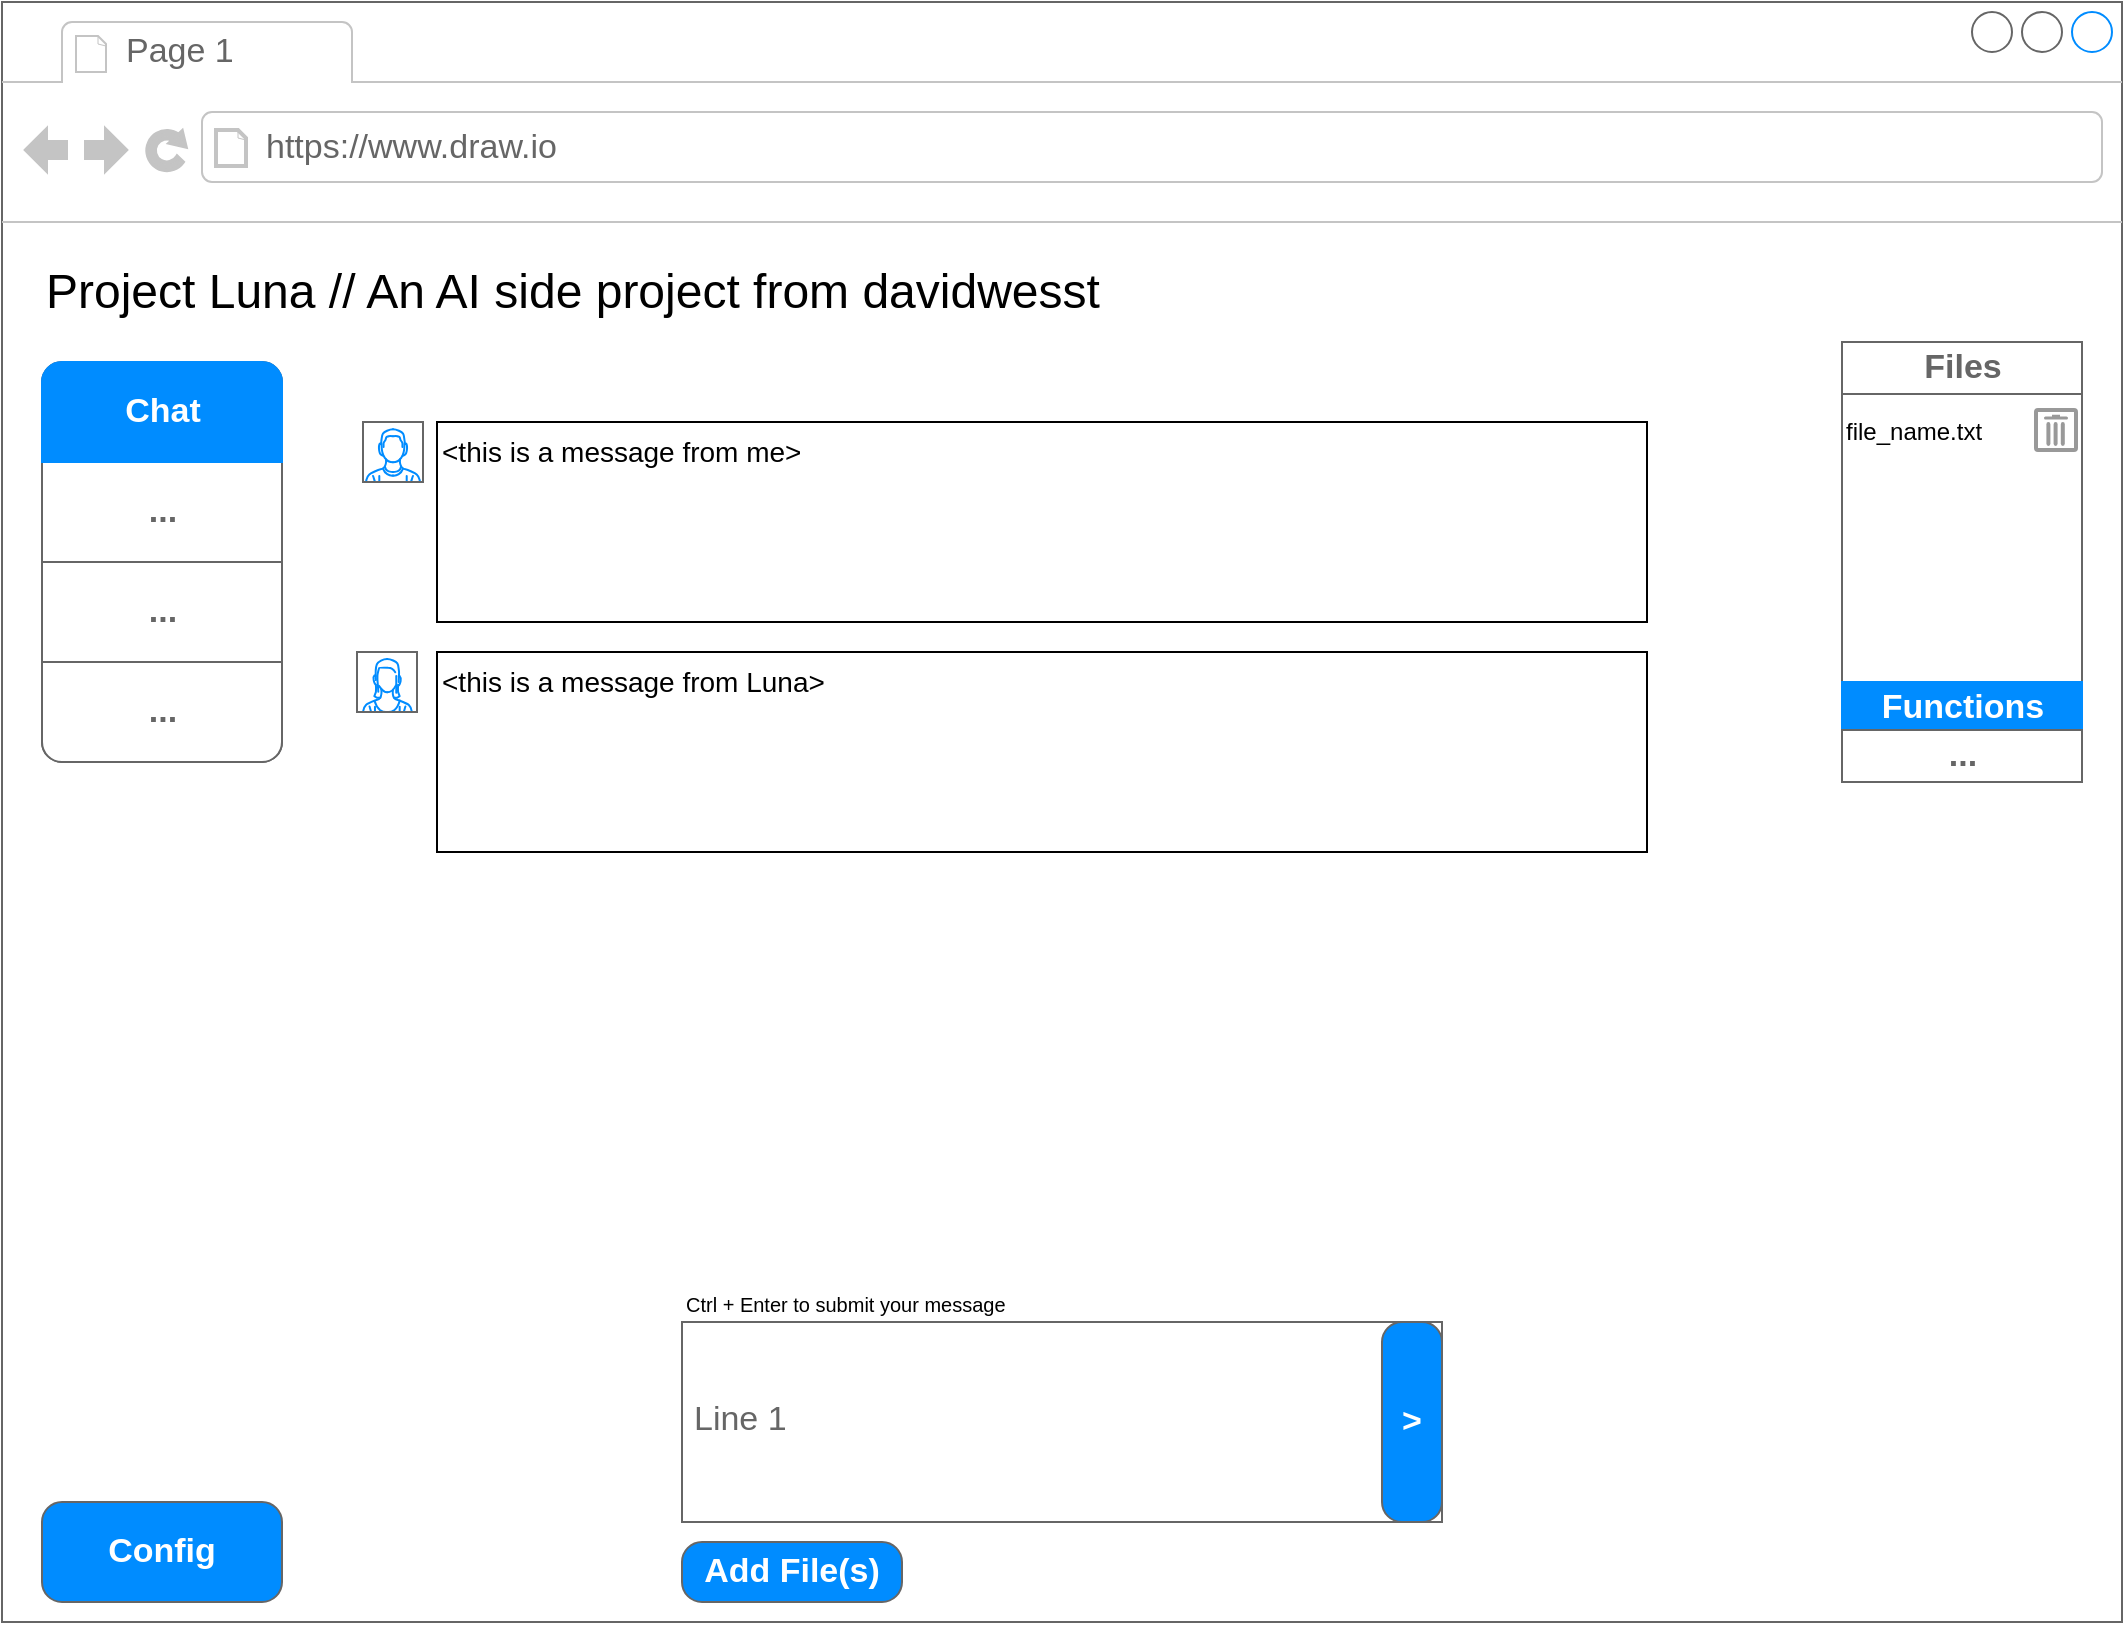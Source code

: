 <mxfile>
    <diagram id="7QYPaJ3pmwfXvj9ro5DZ" name="Page-1">
        <mxGraphModel dx="1657" dy="1189" grid="1" gridSize="10" guides="1" tooltips="1" connect="1" arrows="1" fold="1" page="1" pageScale="1" pageWidth="1100" pageHeight="850" math="0" shadow="0">
            <root>
                <mxCell id="0"/>
                <mxCell id="1" parent="0"/>
                <mxCell id="2" value="" style="strokeWidth=1;shadow=0;dashed=0;align=center;html=1;shape=mxgraph.mockup.containers.browserWindow;rSize=0;strokeColor=#666666;strokeColor2=#008cff;strokeColor3=#c4c4c4;mainText=,;recursiveResize=0;fontSize=20;verticalAlign=top;" vertex="1" parent="1">
                    <mxGeometry x="20" y="20" width="1060" height="810" as="geometry"/>
                </mxCell>
                <mxCell id="3" value="Page 1" style="strokeWidth=1;shadow=0;dashed=0;align=center;html=1;shape=mxgraph.mockup.containers.anchor;fontSize=17;fontColor=#666666;align=left;" vertex="1" parent="2">
                    <mxGeometry x="60" y="12" width="110" height="26" as="geometry"/>
                </mxCell>
                <mxCell id="4" value="https://www.draw.io" style="strokeWidth=1;shadow=0;dashed=0;align=center;html=1;shape=mxgraph.mockup.containers.anchor;rSize=0;fontSize=17;fontColor=#666666;align=left;" vertex="1" parent="2">
                    <mxGeometry x="130" y="60" width="250" height="26" as="geometry"/>
                </mxCell>
                <mxCell id="15" value="&lt;font style=&quot;font-size: 24px;&quot;&gt;Project Luna // An AI side project from davidwesst&lt;/font&gt;" style="text;html=1;strokeColor=none;fillColor=none;align=left;verticalAlign=middle;whiteSpace=wrap;rounded=0;" vertex="1" parent="2">
                    <mxGeometry x="20" y="130" width="960" height="30" as="geometry"/>
                </mxCell>
                <mxCell id="28" value="Config" style="strokeWidth=1;shadow=0;dashed=0;align=center;html=1;shape=mxgraph.mockup.buttons.button;strokeColor=#666666;fontColor=#ffffff;mainText=;buttonStyle=round;fontSize=17;fontStyle=1;fillColor=#008cff;whiteSpace=wrap;" vertex="1" parent="2">
                    <mxGeometry x="20" y="750" width="120" height="50" as="geometry"/>
                </mxCell>
                <mxCell id="30" value="Line 1" style="strokeWidth=1;shadow=0;dashed=0;align=center;html=1;shape=mxgraph.mockup.text.textBox;fontColor=#666666;align=left;fontSize=17;spacingLeft=4;spacingTop=-3;strokeColor=#666666;mainText=" vertex="1" parent="2">
                    <mxGeometry x="340" y="660" width="380" height="100" as="geometry"/>
                </mxCell>
                <mxCell id="31" value="&amp;gt;" style="strokeWidth=1;shadow=0;dashed=0;align=center;html=1;shape=mxgraph.mockup.buttons.button;strokeColor=#666666;fontColor=#ffffff;mainText=;buttonStyle=round;fontSize=17;fontStyle=1;fillColor=#008cff;whiteSpace=wrap;" vertex="1" parent="2">
                    <mxGeometry x="690" y="660" width="30" height="100" as="geometry"/>
                </mxCell>
                <mxCell id="32" value="Add File(s)" style="strokeWidth=1;shadow=0;dashed=0;align=center;html=1;shape=mxgraph.mockup.buttons.button;strokeColor=#666666;fontColor=#ffffff;mainText=;buttonStyle=round;fontSize=17;fontStyle=1;fillColor=#008cff;whiteSpace=wrap;" vertex="1" parent="2">
                    <mxGeometry x="340" y="770" width="110" height="30" as="geometry"/>
                </mxCell>
                <mxCell id="34" value="&amp;lt;this is a message from me&amp;gt;" style="rounded=0;whiteSpace=wrap;html=1;fontSize=14;align=left;verticalAlign=top;" vertex="1" parent="2">
                    <mxGeometry x="217.5" y="210" width="605" height="100" as="geometry"/>
                </mxCell>
                <mxCell id="35" value="&amp;lt;this is a message from Luna&amp;gt;" style="rounded=0;whiteSpace=wrap;html=1;fontSize=14;align=left;verticalAlign=top;" vertex="1" parent="2">
                    <mxGeometry x="217.5" y="325" width="605" height="100" as="geometry"/>
                </mxCell>
                <mxCell id="37" value="" style="verticalLabelPosition=bottom;shadow=0;dashed=0;align=center;html=1;verticalAlign=top;strokeWidth=1;shape=mxgraph.mockup.containers.userFemale;strokeColor=#666666;strokeColor2=#008cff;fontSize=14;" vertex="1" parent="2">
                    <mxGeometry x="177.5" y="325" width="30" height="30" as="geometry"/>
                </mxCell>
                <mxCell id="33" value="" style="verticalLabelPosition=bottom;shadow=0;dashed=0;align=center;html=1;verticalAlign=top;strokeWidth=1;shape=mxgraph.mockup.containers.userMale;strokeColor=#666666;strokeColor2=#008cff;fontSize=14;" vertex="1" parent="2">
                    <mxGeometry x="180.5" y="210" width="30" height="30" as="geometry"/>
                </mxCell>
                <mxCell id="10" value="" style="strokeWidth=1;shadow=0;dashed=0;align=center;html=1;shape=mxgraph.mockup.rrect;rSize=10;strokeColor=#666666;" vertex="1" parent="2">
                    <mxGeometry x="20" y="180" width="120" height="200" as="geometry"/>
                </mxCell>
                <mxCell id="11" value="..." style="strokeColor=inherit;fillColor=inherit;gradientColor=inherit;strokeWidth=1;shadow=0;dashed=0;align=center;html=1;shape=mxgraph.mockup.rrect;rSize=0;fontSize=17;fontColor=#666666;fontStyle=1;resizeWidth=1;" vertex="1" parent="10">
                    <mxGeometry width="120" height="50" relative="1" as="geometry">
                        <mxPoint y="50" as="offset"/>
                    </mxGeometry>
                </mxCell>
                <mxCell id="12" value="..." style="strokeColor=inherit;fillColor=inherit;gradientColor=inherit;strokeWidth=1;shadow=0;dashed=0;align=center;html=1;shape=mxgraph.mockup.rrect;rSize=0;fontSize=17;fontColor=#666666;fontStyle=1;resizeWidth=1;" vertex="1" parent="10">
                    <mxGeometry width="120" height="50" relative="1" as="geometry">
                        <mxPoint y="100" as="offset"/>
                    </mxGeometry>
                </mxCell>
                <mxCell id="13" value="..." style="strokeColor=inherit;fillColor=inherit;gradientColor=inherit;strokeWidth=1;shadow=0;dashed=0;align=center;html=1;shape=mxgraph.mockup.bottomButton;rSize=10;fontSize=17;fontColor=#666666;fontStyle=1;resizeWidth=1;" vertex="1" parent="10">
                    <mxGeometry y="1" width="120" height="50" relative="1" as="geometry">
                        <mxPoint y="-50" as="offset"/>
                    </mxGeometry>
                </mxCell>
                <mxCell id="14" value="Chat" style="strokeWidth=1;shadow=0;dashed=0;align=center;html=1;shape=mxgraph.mockup.topButton;rSize=10;fontSize=17;fontColor=#ffffff;fontStyle=1;fillColor=#008cff;strokeColor=#008cff;resizeWidth=1;" vertex="1" parent="10">
                    <mxGeometry width="120" height="50" relative="1" as="geometry"/>
                </mxCell>
                <mxCell id="38" value="" style="strokeWidth=1;shadow=0;dashed=0;align=center;html=1;shape=mxgraph.mockup.containers.rrect;rSize=0;strokeColor=#666666;fontSize=14;" vertex="1" parent="2">
                    <mxGeometry x="920" y="170" width="120" height="220" as="geometry"/>
                </mxCell>
                <mxCell id="39" value="Files" style="strokeColor=inherit;fillColor=inherit;gradientColor=inherit;strokeWidth=1;shadow=0;dashed=0;align=center;html=1;shape=mxgraph.mockup.containers.rrect;rSize=0;fontSize=17;fontColor=#666666;fontStyle=1;resizeWidth=1;" vertex="1" parent="38">
                    <mxGeometry width="120" height="26" relative="1" as="geometry"/>
                </mxCell>
                <mxCell id="41" value="Functions" style="strokeWidth=1;shadow=0;dashed=0;align=center;html=1;shape=mxgraph.mockup.containers.rrect;rSize=0;fontSize=17;fontColor=#ffffff;fontStyle=1;fillColor=#008cff;strokeColor=#008cff;resizeWidth=1;" vertex="1" parent="38">
                    <mxGeometry width="120" height="26" relative="1" as="geometry">
                        <mxPoint y="170" as="offset"/>
                    </mxGeometry>
                </mxCell>
                <mxCell id="42" value="..." style="strokeColor=inherit;fillColor=inherit;gradientColor=inherit;strokeWidth=1;shadow=0;dashed=0;align=center;html=1;shape=mxgraph.mockup.containers.rrect;rSize=0;fontSize=17;fontColor=#666666;fontStyle=1;resizeWidth=1;" vertex="1" parent="38">
                    <mxGeometry y="1" width="120" height="26" relative="1" as="geometry">
                        <mxPoint y="-26" as="offset"/>
                    </mxGeometry>
                </mxCell>
                <mxCell id="45" value="file_name.txt" style="text;html=1;strokeColor=none;fillColor=none;align=left;verticalAlign=middle;whiteSpace=wrap;rounded=0;fontSize=12;" vertex="1" parent="38">
                    <mxGeometry y="30" width="96" height="30" as="geometry"/>
                </mxCell>
                <mxCell id="46" value="" style="strokeColor=#999999;verticalLabelPosition=bottom;shadow=0;dashed=0;verticalAlign=top;strokeWidth=2;html=1;shape=mxgraph.mockup.misc.trashcanIcon;fontSize=12;" vertex="1" parent="38">
                    <mxGeometry x="97" y="34" width="20" height="20" as="geometry"/>
                </mxCell>
                <mxCell id="47" value="Ctrl + Enter to submit your message" style="text;html=1;strokeColor=none;fillColor=none;align=left;verticalAlign=bottom;whiteSpace=wrap;rounded=0;fontSize=10;" vertex="1" parent="2">
                    <mxGeometry x="340" y="640" width="380" height="20" as="geometry"/>
                </mxCell>
            </root>
        </mxGraphModel>
    </diagram>
</mxfile>